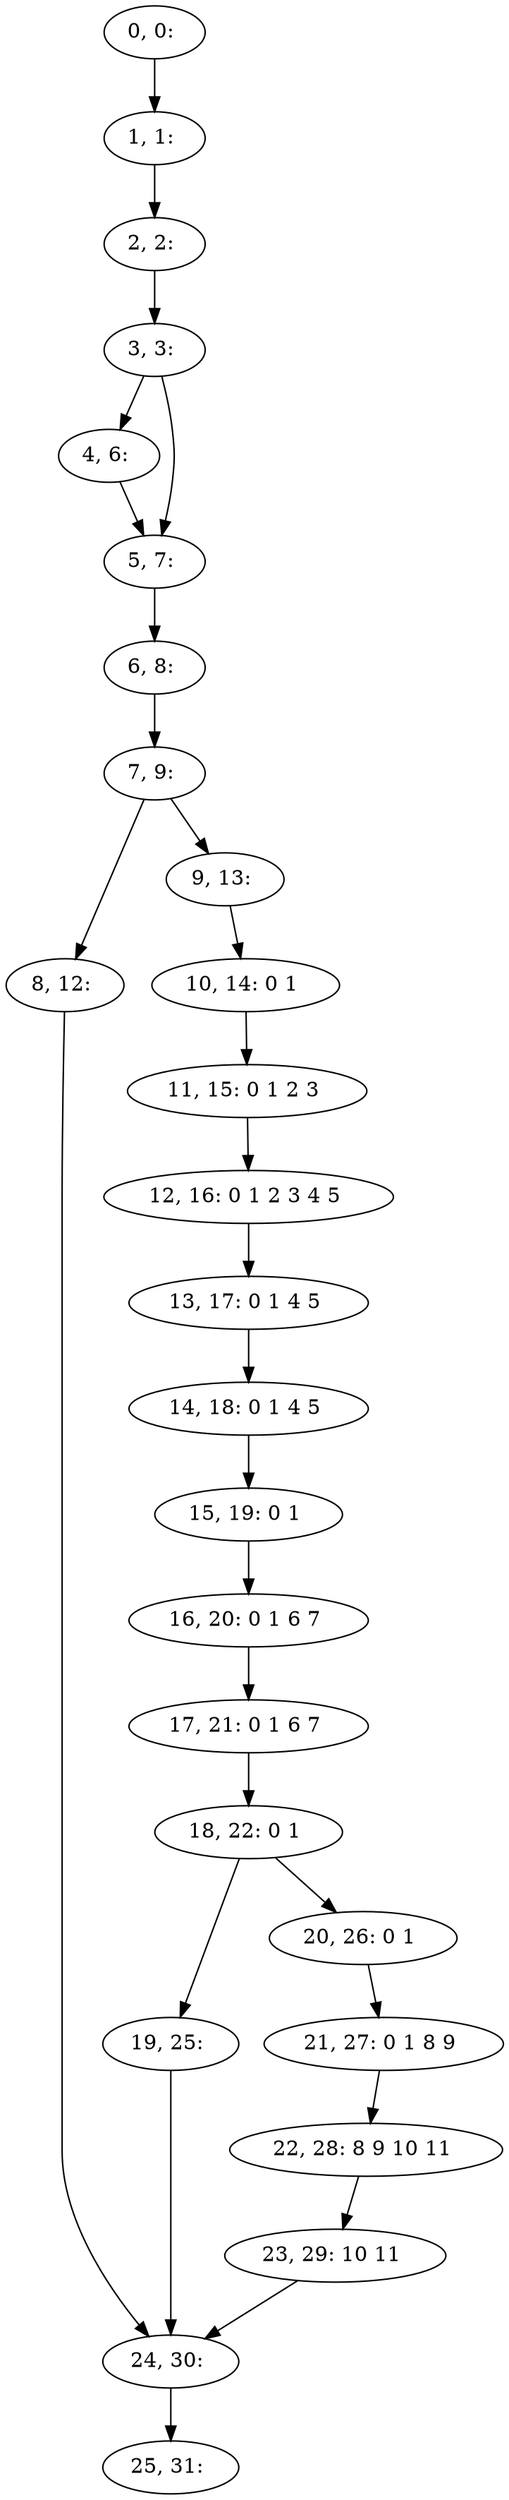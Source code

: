 digraph G {
0[label="0, 0: "];
1[label="1, 1: "];
2[label="2, 2: "];
3[label="3, 3: "];
4[label="4, 6: "];
5[label="5, 7: "];
6[label="6, 8: "];
7[label="7, 9: "];
8[label="8, 12: "];
9[label="9, 13: "];
10[label="10, 14: 0 1 "];
11[label="11, 15: 0 1 2 3 "];
12[label="12, 16: 0 1 2 3 4 5 "];
13[label="13, 17: 0 1 4 5 "];
14[label="14, 18: 0 1 4 5 "];
15[label="15, 19: 0 1 "];
16[label="16, 20: 0 1 6 7 "];
17[label="17, 21: 0 1 6 7 "];
18[label="18, 22: 0 1 "];
19[label="19, 25: "];
20[label="20, 26: 0 1 "];
21[label="21, 27: 0 1 8 9 "];
22[label="22, 28: 8 9 10 11 "];
23[label="23, 29: 10 11 "];
24[label="24, 30: "];
25[label="25, 31: "];
0->1 ;
1->2 ;
2->3 ;
3->4 ;
3->5 ;
4->5 ;
5->6 ;
6->7 ;
7->8 ;
7->9 ;
8->24 ;
9->10 ;
10->11 ;
11->12 ;
12->13 ;
13->14 ;
14->15 ;
15->16 ;
16->17 ;
17->18 ;
18->19 ;
18->20 ;
19->24 ;
20->21 ;
21->22 ;
22->23 ;
23->24 ;
24->25 ;
}
